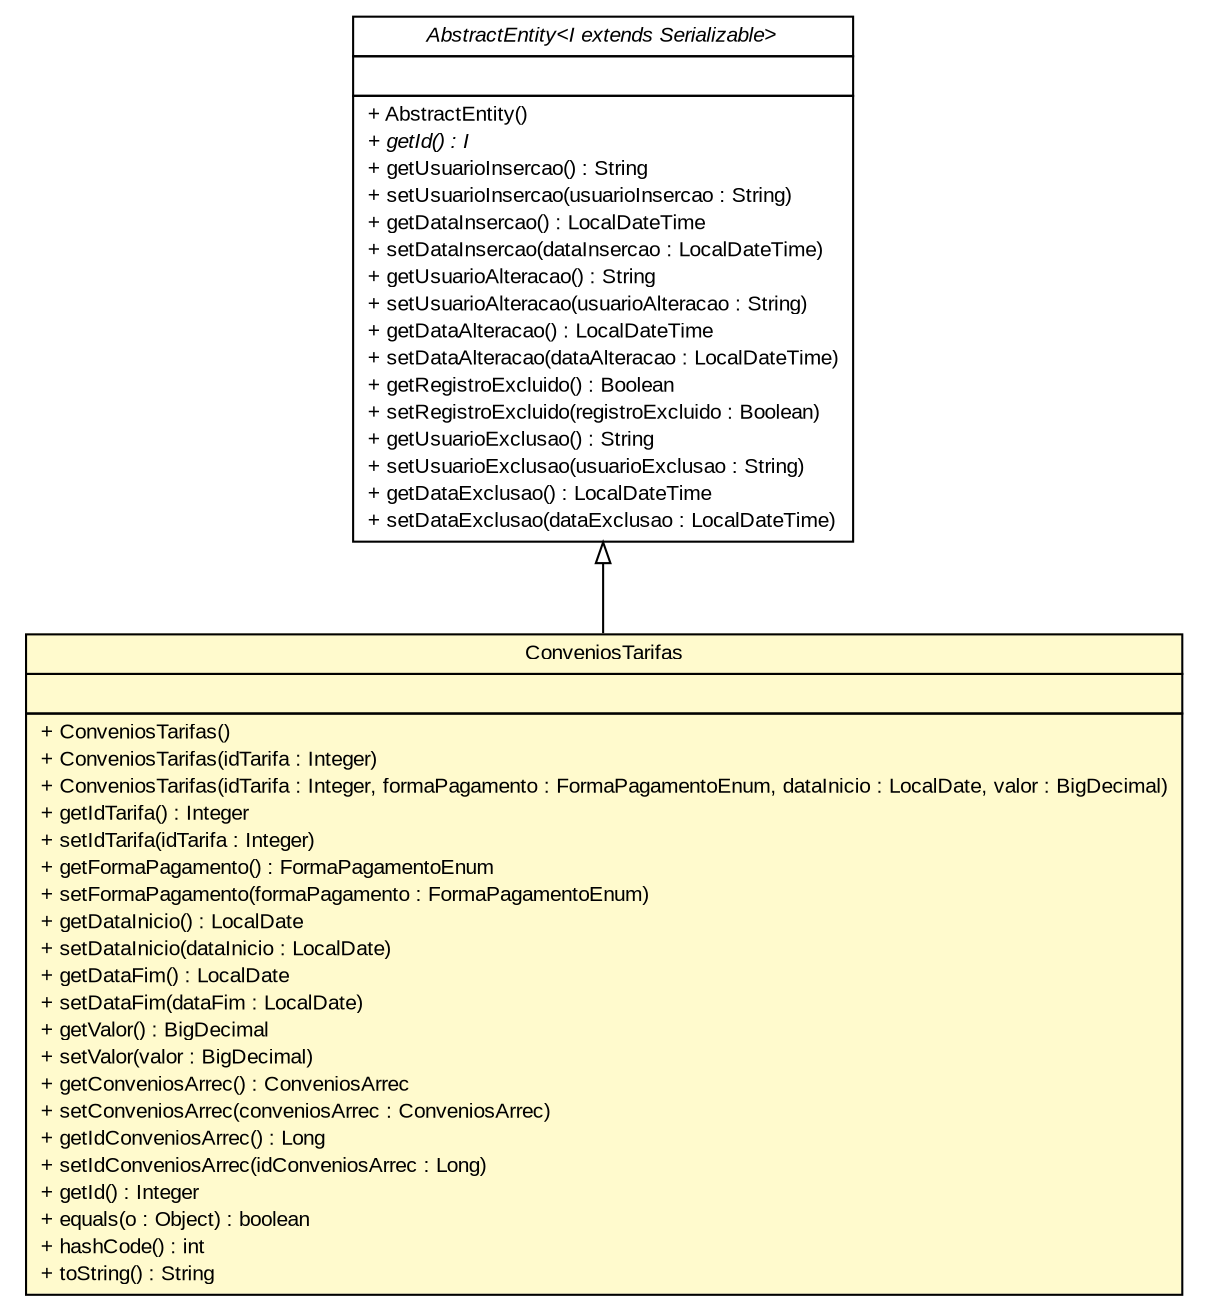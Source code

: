 #!/usr/local/bin/dot
#
# Class diagram 
# Generated by UMLGraph version R5_6 (http://www.umlgraph.org/)
#

digraph G {
	edge [fontname="arial",fontsize=10,labelfontname="arial",labelfontsize=10];
	node [fontname="arial",fontsize=10,shape=plaintext];
	nodesep=0.25;
	ranksep=0.5;
	// br.gov.to.sefaz.persistence.entity.AbstractEntity<I extends java.io.Serializable>
	c73857 [label=<<table title="br.gov.to.sefaz.persistence.entity.AbstractEntity" border="0" cellborder="1" cellspacing="0" cellpadding="2" port="p" href="../../../../persistence/entity/AbstractEntity.html">
		<tr><td><table border="0" cellspacing="0" cellpadding="1">
<tr><td align="center" balign="center"><font face="arial italic"> AbstractEntity&lt;I extends Serializable&gt; </font></td></tr>
		</table></td></tr>
		<tr><td><table border="0" cellspacing="0" cellpadding="1">
<tr><td align="left" balign="left">  </td></tr>
		</table></td></tr>
		<tr><td><table border="0" cellspacing="0" cellpadding="1">
<tr><td align="left" balign="left"> + AbstractEntity() </td></tr>
<tr><td align="left" balign="left"><font face="arial italic" point-size="10.0"> + getId() : I </font></td></tr>
<tr><td align="left" balign="left"> + getUsuarioInsercao() : String </td></tr>
<tr><td align="left" balign="left"> + setUsuarioInsercao(usuarioInsercao : String) </td></tr>
<tr><td align="left" balign="left"> + getDataInsercao() : LocalDateTime </td></tr>
<tr><td align="left" balign="left"> + setDataInsercao(dataInsercao : LocalDateTime) </td></tr>
<tr><td align="left" balign="left"> + getUsuarioAlteracao() : String </td></tr>
<tr><td align="left" balign="left"> + setUsuarioAlteracao(usuarioAlteracao : String) </td></tr>
<tr><td align="left" balign="left"> + getDataAlteracao() : LocalDateTime </td></tr>
<tr><td align="left" balign="left"> + setDataAlteracao(dataAlteracao : LocalDateTime) </td></tr>
<tr><td align="left" balign="left"> + getRegistroExcluido() : Boolean </td></tr>
<tr><td align="left" balign="left"> + setRegistroExcluido(registroExcluido : Boolean) </td></tr>
<tr><td align="left" balign="left"> + getUsuarioExclusao() : String </td></tr>
<tr><td align="left" balign="left"> + setUsuarioExclusao(usuarioExclusao : String) </td></tr>
<tr><td align="left" balign="left"> + getDataExclusao() : LocalDateTime </td></tr>
<tr><td align="left" balign="left"> + setDataExclusao(dataExclusao : LocalDateTime) </td></tr>
		</table></td></tr>
		</table>>, URL="../../../../persistence/entity/AbstractEntity.html", fontname="arial", fontcolor="black", fontsize=10.0];
	// br.gov.to.sefaz.arr.parametros.persistence.entity.ConveniosTarifas
	c74180 [label=<<table title="br.gov.to.sefaz.arr.parametros.persistence.entity.ConveniosTarifas" border="0" cellborder="1" cellspacing="0" cellpadding="2" port="p" bgcolor="lemonChiffon" href="./ConveniosTarifas.html">
		<tr><td><table border="0" cellspacing="0" cellpadding="1">
<tr><td align="center" balign="center"> ConveniosTarifas </td></tr>
		</table></td></tr>
		<tr><td><table border="0" cellspacing="0" cellpadding="1">
<tr><td align="left" balign="left">  </td></tr>
		</table></td></tr>
		<tr><td><table border="0" cellspacing="0" cellpadding="1">
<tr><td align="left" balign="left"> + ConveniosTarifas() </td></tr>
<tr><td align="left" balign="left"> + ConveniosTarifas(idTarifa : Integer) </td></tr>
<tr><td align="left" balign="left"> + ConveniosTarifas(idTarifa : Integer, formaPagamento : FormaPagamentoEnum, dataInicio : LocalDate, valor : BigDecimal) </td></tr>
<tr><td align="left" balign="left"> + getIdTarifa() : Integer </td></tr>
<tr><td align="left" balign="left"> + setIdTarifa(idTarifa : Integer) </td></tr>
<tr><td align="left" balign="left"> + getFormaPagamento() : FormaPagamentoEnum </td></tr>
<tr><td align="left" balign="left"> + setFormaPagamento(formaPagamento : FormaPagamentoEnum) </td></tr>
<tr><td align="left" balign="left"> + getDataInicio() : LocalDate </td></tr>
<tr><td align="left" balign="left"> + setDataInicio(dataInicio : LocalDate) </td></tr>
<tr><td align="left" balign="left"> + getDataFim() : LocalDate </td></tr>
<tr><td align="left" balign="left"> + setDataFim(dataFim : LocalDate) </td></tr>
<tr><td align="left" balign="left"> + getValor() : BigDecimal </td></tr>
<tr><td align="left" balign="left"> + setValor(valor : BigDecimal) </td></tr>
<tr><td align="left" balign="left"> + getConveniosArrec() : ConveniosArrec </td></tr>
<tr><td align="left" balign="left"> + setConveniosArrec(conveniosArrec : ConveniosArrec) </td></tr>
<tr><td align="left" balign="left"> + getIdConveniosArrec() : Long </td></tr>
<tr><td align="left" balign="left"> + setIdConveniosArrec(idConveniosArrec : Long) </td></tr>
<tr><td align="left" balign="left"> + getId() : Integer </td></tr>
<tr><td align="left" balign="left"> + equals(o : Object) : boolean </td></tr>
<tr><td align="left" balign="left"> + hashCode() : int </td></tr>
<tr><td align="left" balign="left"> + toString() : String </td></tr>
		</table></td></tr>
		</table>>, URL="./ConveniosTarifas.html", fontname="arial", fontcolor="black", fontsize=10.0];
	//br.gov.to.sefaz.arr.parametros.persistence.entity.ConveniosTarifas extends br.gov.to.sefaz.persistence.entity.AbstractEntity<java.lang.Integer>
	c73857:p -> c74180:p [dir=back,arrowtail=empty];
}

